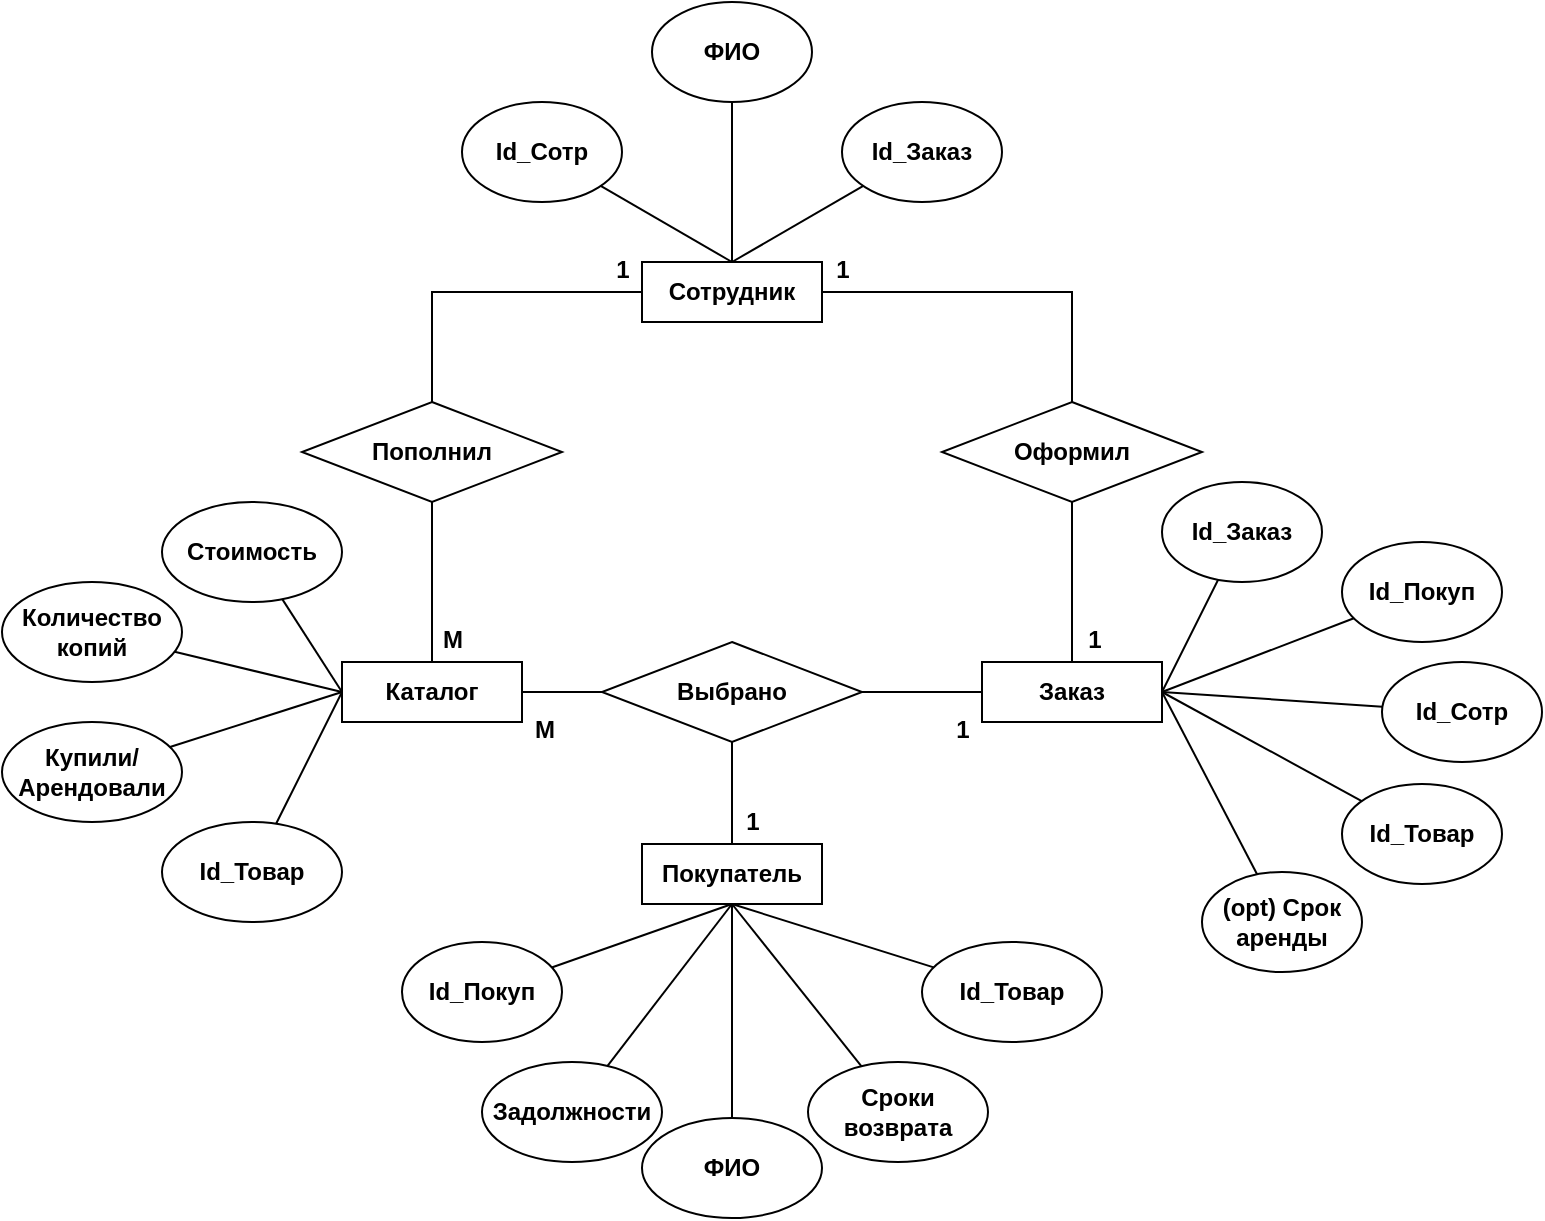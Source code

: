 <mxfile version="21.1.2" type="github">
  <diagram name="Page-1" id="O4dz9bmArI56KhyuDSom">
    <mxGraphModel dx="1399" dy="839" grid="1" gridSize="10" guides="1" tooltips="1" connect="1" arrows="1" fold="1" page="1" pageScale="1" pageWidth="850" pageHeight="1100" math="0" shadow="0">
      <root>
        <mxCell id="0" />
        <mxCell id="1" parent="0" />
        <mxCell id="rQKJxtvtCGt_3DYwWGcp-8" style="edgeStyle=orthogonalEdgeStyle;rounded=0;orthogonalLoop=1;jettySize=auto;html=1;endArrow=none;endFill=0;" parent="1" source="rQKJxtvtCGt_3DYwWGcp-1" target="rQKJxtvtCGt_3DYwWGcp-2" edge="1">
          <mxGeometry relative="1" as="geometry" />
        </mxCell>
        <mxCell id="rQKJxtvtCGt_3DYwWGcp-10" style="edgeStyle=orthogonalEdgeStyle;rounded=0;orthogonalLoop=1;jettySize=auto;html=1;entryX=0.5;entryY=0;entryDx=0;entryDy=0;endArrow=none;endFill=0;" parent="1" source="rQKJxtvtCGt_3DYwWGcp-1" target="rQKJxtvtCGt_3DYwWGcp-3" edge="1">
          <mxGeometry relative="1" as="geometry" />
        </mxCell>
        <mxCell id="rQKJxtvtCGt_3DYwWGcp-9" style="edgeStyle=orthogonalEdgeStyle;rounded=0;orthogonalLoop=1;jettySize=auto;html=1;entryX=0.5;entryY=0;entryDx=0;entryDy=0;endArrow=none;endFill=0;" parent="1" source="rQKJxtvtCGt_3DYwWGcp-2" target="rQKJxtvtCGt_3DYwWGcp-5" edge="1">
          <mxGeometry relative="1" as="geometry" />
        </mxCell>
        <mxCell id="rQKJxtvtCGt_3DYwWGcp-2" value="&lt;b&gt;Пополнил&lt;/b&gt;" style="rhombus;whiteSpace=wrap;html=1;" parent="1" vertex="1">
          <mxGeometry x="200" y="290" width="130" height="50" as="geometry" />
        </mxCell>
        <mxCell id="rQKJxtvtCGt_3DYwWGcp-11" style="edgeStyle=orthogonalEdgeStyle;rounded=0;orthogonalLoop=1;jettySize=auto;html=1;entryX=0.5;entryY=0;entryDx=0;entryDy=0;endArrow=none;endFill=0;" parent="1" source="rQKJxtvtCGt_3DYwWGcp-3" target="rQKJxtvtCGt_3DYwWGcp-4" edge="1">
          <mxGeometry relative="1" as="geometry" />
        </mxCell>
        <mxCell id="rQKJxtvtCGt_3DYwWGcp-3" value="&lt;b&gt;Оформил&lt;/b&gt;" style="rhombus;whiteSpace=wrap;html=1;" parent="1" vertex="1">
          <mxGeometry x="520" y="290" width="130" height="50" as="geometry" />
        </mxCell>
        <mxCell id="rQKJxtvtCGt_3DYwWGcp-12" style="edgeStyle=orthogonalEdgeStyle;rounded=0;orthogonalLoop=1;jettySize=auto;html=1;entryX=0;entryY=0.5;entryDx=0;entryDy=0;endArrow=none;endFill=0;" parent="1" source="rQKJxtvtCGt_3DYwWGcp-5" target="rQKJxtvtCGt_3DYwWGcp-7" edge="1">
          <mxGeometry relative="1" as="geometry" />
        </mxCell>
        <mxCell id="rQKJxtvtCGt_3DYwWGcp-13" style="edgeStyle=orthogonalEdgeStyle;rounded=0;orthogonalLoop=1;jettySize=auto;html=1;entryX=0;entryY=0.5;entryDx=0;entryDy=0;endArrow=none;endFill=0;" parent="1" source="rQKJxtvtCGt_3DYwWGcp-7" target="rQKJxtvtCGt_3DYwWGcp-4" edge="1">
          <mxGeometry relative="1" as="geometry" />
        </mxCell>
        <mxCell id="rQKJxtvtCGt_3DYwWGcp-7" value="&lt;b&gt;Выбрано&lt;/b&gt;" style="rhombus;whiteSpace=wrap;html=1;" parent="1" vertex="1">
          <mxGeometry x="350" y="410" width="130" height="50" as="geometry" />
        </mxCell>
        <mxCell id="rQKJxtvtCGt_3DYwWGcp-21" style="rounded=0;orthogonalLoop=1;jettySize=auto;html=1;entryX=0.5;entryY=0;entryDx=0;entryDy=0;endArrow=none;endFill=0;" parent="1" source="rQKJxtvtCGt_3DYwWGcp-20" target="rQKJxtvtCGt_3DYwWGcp-1" edge="1">
          <mxGeometry relative="1" as="geometry" />
        </mxCell>
        <mxCell id="rQKJxtvtCGt_3DYwWGcp-20" value="&lt;b&gt;Id_Сотр&lt;/b&gt;" style="ellipse;whiteSpace=wrap;html=1;" parent="1" vertex="1">
          <mxGeometry x="280" y="140" width="80" height="50" as="geometry" />
        </mxCell>
        <mxCell id="rQKJxtvtCGt_3DYwWGcp-23" style="rounded=0;orthogonalLoop=1;jettySize=auto;html=1;entryX=0.5;entryY=0;entryDx=0;entryDy=0;endArrow=none;endFill=0;" parent="1" source="rQKJxtvtCGt_3DYwWGcp-22" target="rQKJxtvtCGt_3DYwWGcp-1" edge="1">
          <mxGeometry relative="1" as="geometry" />
        </mxCell>
        <mxCell id="rQKJxtvtCGt_3DYwWGcp-22" value="&lt;b&gt;ФИО&lt;/b&gt;" style="ellipse;whiteSpace=wrap;html=1;" parent="1" vertex="1">
          <mxGeometry x="375" y="90" width="80" height="50" as="geometry" />
        </mxCell>
        <mxCell id="rQKJxtvtCGt_3DYwWGcp-25" style="rounded=0;orthogonalLoop=1;jettySize=auto;html=1;entryX=0.5;entryY=0;entryDx=0;entryDy=0;endArrow=none;endFill=0;" parent="1" source="rQKJxtvtCGt_3DYwWGcp-24" target="rQKJxtvtCGt_3DYwWGcp-1" edge="1">
          <mxGeometry relative="1" as="geometry" />
        </mxCell>
        <mxCell id="rQKJxtvtCGt_3DYwWGcp-24" value="&lt;b&gt;Id_Заказ&lt;/b&gt;" style="ellipse;whiteSpace=wrap;html=1;" parent="1" vertex="1">
          <mxGeometry x="470" y="140" width="80" height="50" as="geometry" />
        </mxCell>
        <mxCell id="rQKJxtvtCGt_3DYwWGcp-27" style="edgeStyle=orthogonalEdgeStyle;rounded=0;orthogonalLoop=1;jettySize=auto;html=1;entryX=0.5;entryY=1;entryDx=0;entryDy=0;endArrow=none;endFill=0;" parent="1" source="rQKJxtvtCGt_3DYwWGcp-26" target="rQKJxtvtCGt_3DYwWGcp-7" edge="1">
          <mxGeometry relative="1" as="geometry" />
        </mxCell>
        <mxCell id="rQKJxtvtCGt_3DYwWGcp-29" value="" style="group" parent="1" vertex="1" connectable="0">
          <mxGeometry x="370" y="481" width="90" height="60" as="geometry" />
        </mxCell>
        <mxCell id="rQKJxtvtCGt_3DYwWGcp-26" value="&lt;b&gt;Покупатель&lt;/b&gt;" style="rounded=0;whiteSpace=wrap;html=1;" parent="rQKJxtvtCGt_3DYwWGcp-29" vertex="1">
          <mxGeometry y="30" width="90" height="30" as="geometry" />
        </mxCell>
        <mxCell id="rQKJxtvtCGt_3DYwWGcp-28" value="&lt;font style=&quot;font-size: 12px;&quot;&gt;1&lt;/font&gt;" style="text;strokeColor=none;fillColor=none;html=1;fontSize=24;fontStyle=1;verticalAlign=middle;align=center;" parent="rQKJxtvtCGt_3DYwWGcp-29" vertex="1">
          <mxGeometry x="45" width="20" height="30" as="geometry" />
        </mxCell>
        <mxCell id="rQKJxtvtCGt_3DYwWGcp-31" value="" style="group" parent="1" vertex="1" connectable="0">
          <mxGeometry x="220" y="390" width="111" height="75" as="geometry" />
        </mxCell>
        <mxCell id="rQKJxtvtCGt_3DYwWGcp-17" value="&lt;font style=&quot;font-size: 12px;&quot;&gt;М&lt;/font&gt;" style="text;strokeColor=none;fillColor=none;html=1;fontSize=24;fontStyle=1;verticalAlign=middle;align=center;" parent="rQKJxtvtCGt_3DYwWGcp-31" vertex="1">
          <mxGeometry x="45" width="20" height="30" as="geometry" />
        </mxCell>
        <mxCell id="rQKJxtvtCGt_3DYwWGcp-30" value="" style="group" parent="rQKJxtvtCGt_3DYwWGcp-31" vertex="1" connectable="0">
          <mxGeometry y="30" width="111" height="45" as="geometry" />
        </mxCell>
        <mxCell id="rQKJxtvtCGt_3DYwWGcp-5" value="&lt;b&gt;Каталог&lt;/b&gt;" style="rounded=0;whiteSpace=wrap;html=1;" parent="rQKJxtvtCGt_3DYwWGcp-30" vertex="1">
          <mxGeometry width="90" height="30" as="geometry" />
        </mxCell>
        <mxCell id="rQKJxtvtCGt_3DYwWGcp-18" value="&lt;font style=&quot;font-size: 12px;&quot;&gt;М&lt;/font&gt;" style="text;strokeColor=none;fillColor=none;html=1;fontSize=24;fontStyle=1;verticalAlign=middle;align=center;" parent="rQKJxtvtCGt_3DYwWGcp-30" vertex="1">
          <mxGeometry x="91" y="15" width="20" height="30" as="geometry" />
        </mxCell>
        <mxCell id="rQKJxtvtCGt_3DYwWGcp-32" value="" style="group" parent="1" vertex="1" connectable="0">
          <mxGeometry x="350" y="205" width="130" height="45" as="geometry" />
        </mxCell>
        <mxCell id="rQKJxtvtCGt_3DYwWGcp-1" value="&lt;b&gt;Сотрудник&lt;/b&gt;" style="rounded=0;whiteSpace=wrap;html=1;" parent="rQKJxtvtCGt_3DYwWGcp-32" vertex="1">
          <mxGeometry x="20" y="15" width="90" height="30" as="geometry" />
        </mxCell>
        <mxCell id="rQKJxtvtCGt_3DYwWGcp-14" value="&lt;font style=&quot;font-size: 12px;&quot;&gt;1&lt;/font&gt;" style="text;strokeColor=none;fillColor=none;html=1;fontSize=24;fontStyle=1;verticalAlign=middle;align=center;" parent="rQKJxtvtCGt_3DYwWGcp-32" vertex="1">
          <mxGeometry width="20" height="30" as="geometry" />
        </mxCell>
        <mxCell id="rQKJxtvtCGt_3DYwWGcp-15" value="&lt;font style=&quot;font-size: 12px;&quot;&gt;1&lt;/font&gt;" style="text;strokeColor=none;fillColor=none;html=1;fontSize=24;fontStyle=1;verticalAlign=middle;align=center;" parent="rQKJxtvtCGt_3DYwWGcp-32" vertex="1">
          <mxGeometry x="110" width="20" height="30" as="geometry" />
        </mxCell>
        <mxCell id="rQKJxtvtCGt_3DYwWGcp-33" value="" style="group" parent="1" vertex="1" connectable="0">
          <mxGeometry x="520" y="390" width="110" height="75" as="geometry" />
        </mxCell>
        <mxCell id="rQKJxtvtCGt_3DYwWGcp-4" value="&lt;b&gt;Заказ&lt;/b&gt;" style="rounded=0;whiteSpace=wrap;html=1;" parent="rQKJxtvtCGt_3DYwWGcp-33" vertex="1">
          <mxGeometry x="20" y="30" width="90" height="30" as="geometry" />
        </mxCell>
        <mxCell id="rQKJxtvtCGt_3DYwWGcp-16" value="&lt;font style=&quot;font-size: 12px;&quot;&gt;1&lt;/font&gt;" style="text;strokeColor=none;fillColor=none;html=1;fontSize=24;fontStyle=1;verticalAlign=middle;align=center;" parent="rQKJxtvtCGt_3DYwWGcp-33" vertex="1">
          <mxGeometry x="66" width="20" height="30" as="geometry" />
        </mxCell>
        <mxCell id="rQKJxtvtCGt_3DYwWGcp-19" value="&lt;font style=&quot;font-size: 12px;&quot;&gt;1&lt;/font&gt;" style="text;strokeColor=none;fillColor=none;html=1;fontSize=24;fontStyle=1;verticalAlign=middle;align=center;" parent="rQKJxtvtCGt_3DYwWGcp-33" vertex="1">
          <mxGeometry y="45" width="20" height="30" as="geometry" />
        </mxCell>
        <mxCell id="rQKJxtvtCGt_3DYwWGcp-37" style="rounded=0;orthogonalLoop=1;jettySize=auto;html=1;entryX=0.5;entryY=1;entryDx=0;entryDy=0;endArrow=none;endFill=0;" parent="1" source="rQKJxtvtCGt_3DYwWGcp-36" target="rQKJxtvtCGt_3DYwWGcp-26" edge="1">
          <mxGeometry relative="1" as="geometry" />
        </mxCell>
        <mxCell id="rQKJxtvtCGt_3DYwWGcp-36" value="&lt;b&gt;Id_Покуп&lt;/b&gt;" style="ellipse;whiteSpace=wrap;html=1;" parent="1" vertex="1">
          <mxGeometry x="250" y="560" width="80" height="50" as="geometry" />
        </mxCell>
        <mxCell id="rQKJxtvtCGt_3DYwWGcp-39" style="rounded=0;orthogonalLoop=1;jettySize=auto;html=1;entryX=0.5;entryY=1;entryDx=0;entryDy=0;endArrow=none;endFill=0;" parent="1" source="rQKJxtvtCGt_3DYwWGcp-38" target="rQKJxtvtCGt_3DYwWGcp-26" edge="1">
          <mxGeometry relative="1" as="geometry" />
        </mxCell>
        <mxCell id="rQKJxtvtCGt_3DYwWGcp-38" value="&lt;b&gt;Задолжности&lt;/b&gt;" style="ellipse;whiteSpace=wrap;html=1;" parent="1" vertex="1">
          <mxGeometry x="290" y="620" width="90" height="50" as="geometry" />
        </mxCell>
        <mxCell id="rQKJxtvtCGt_3DYwWGcp-41" style="rounded=0;orthogonalLoop=1;jettySize=auto;html=1;entryX=0.5;entryY=1;entryDx=0;entryDy=0;endArrow=none;endFill=0;" parent="1" source="rQKJxtvtCGt_3DYwWGcp-40" target="rQKJxtvtCGt_3DYwWGcp-26" edge="1">
          <mxGeometry relative="1" as="geometry" />
        </mxCell>
        <mxCell id="rQKJxtvtCGt_3DYwWGcp-40" value="&lt;b&gt;Сроки&lt;br&gt;возврата&lt;/b&gt;" style="ellipse;whiteSpace=wrap;html=1;" parent="1" vertex="1">
          <mxGeometry x="453" y="620" width="90" height="50" as="geometry" />
        </mxCell>
        <mxCell id="rQKJxtvtCGt_3DYwWGcp-44" style="rounded=0;orthogonalLoop=1;jettySize=auto;html=1;entryX=0.5;entryY=1;entryDx=0;entryDy=0;endArrow=none;endFill=0;" parent="1" source="rQKJxtvtCGt_3DYwWGcp-42" target="rQKJxtvtCGt_3DYwWGcp-26" edge="1">
          <mxGeometry relative="1" as="geometry" />
        </mxCell>
        <mxCell id="rQKJxtvtCGt_3DYwWGcp-42" value="&lt;b&gt;Id_Товар&lt;/b&gt;" style="ellipse;whiteSpace=wrap;html=1;" parent="1" vertex="1">
          <mxGeometry x="510" y="560" width="90" height="50" as="geometry" />
        </mxCell>
        <mxCell id="rQKJxtvtCGt_3DYwWGcp-46" style="rounded=0;orthogonalLoop=1;jettySize=auto;html=1;entryX=0;entryY=0.5;entryDx=0;entryDy=0;endArrow=none;endFill=0;" parent="1" source="rQKJxtvtCGt_3DYwWGcp-45" target="rQKJxtvtCGt_3DYwWGcp-5" edge="1">
          <mxGeometry relative="1" as="geometry" />
        </mxCell>
        <mxCell id="rQKJxtvtCGt_3DYwWGcp-45" value="&lt;b&gt;Стоимость&lt;/b&gt;" style="ellipse;whiteSpace=wrap;html=1;" parent="1" vertex="1">
          <mxGeometry x="130" y="340" width="90" height="50" as="geometry" />
        </mxCell>
        <mxCell id="rQKJxtvtCGt_3DYwWGcp-48" style="rounded=0;orthogonalLoop=1;jettySize=auto;html=1;entryX=0;entryY=0.5;entryDx=0;entryDy=0;endArrow=none;endFill=0;" parent="1" source="rQKJxtvtCGt_3DYwWGcp-47" target="rQKJxtvtCGt_3DYwWGcp-5" edge="1">
          <mxGeometry relative="1" as="geometry" />
        </mxCell>
        <mxCell id="rQKJxtvtCGt_3DYwWGcp-47" value="&lt;b&gt;Количество копий&lt;/b&gt;" style="ellipse;whiteSpace=wrap;html=1;" parent="1" vertex="1">
          <mxGeometry x="50" y="380" width="90" height="50" as="geometry" />
        </mxCell>
        <mxCell id="rQKJxtvtCGt_3DYwWGcp-50" style="rounded=0;orthogonalLoop=1;jettySize=auto;html=1;entryX=0;entryY=0.5;entryDx=0;entryDy=0;endArrow=none;endFill=0;" parent="1" source="rQKJxtvtCGt_3DYwWGcp-49" target="rQKJxtvtCGt_3DYwWGcp-5" edge="1">
          <mxGeometry relative="1" as="geometry" />
        </mxCell>
        <mxCell id="rQKJxtvtCGt_3DYwWGcp-49" value="&lt;b&gt;Купили/Арендовали&lt;/b&gt;" style="ellipse;whiteSpace=wrap;html=1;" parent="1" vertex="1">
          <mxGeometry x="50" y="450" width="90" height="50" as="geometry" />
        </mxCell>
        <mxCell id="rQKJxtvtCGt_3DYwWGcp-52" style="rounded=0;orthogonalLoop=1;jettySize=auto;html=1;entryX=1;entryY=0.5;entryDx=0;entryDy=0;endArrow=none;endFill=0;" parent="1" source="rQKJxtvtCGt_3DYwWGcp-51" target="rQKJxtvtCGt_3DYwWGcp-4" edge="1">
          <mxGeometry relative="1" as="geometry" />
        </mxCell>
        <mxCell id="rQKJxtvtCGt_3DYwWGcp-51" value="&lt;b&gt;Id_Заказ&lt;/b&gt;" style="ellipse;whiteSpace=wrap;html=1;" parent="1" vertex="1">
          <mxGeometry x="630" y="330" width="80" height="50" as="geometry" />
        </mxCell>
        <mxCell id="rQKJxtvtCGt_3DYwWGcp-55" style="rounded=0;orthogonalLoop=1;jettySize=auto;html=1;entryX=1;entryY=0.5;entryDx=0;entryDy=0;endArrow=none;endFill=0;" parent="1" source="rQKJxtvtCGt_3DYwWGcp-53" target="rQKJxtvtCGt_3DYwWGcp-4" edge="1">
          <mxGeometry relative="1" as="geometry" />
        </mxCell>
        <mxCell id="rQKJxtvtCGt_3DYwWGcp-53" value="&lt;b&gt;Id_Покуп&lt;/b&gt;" style="ellipse;whiteSpace=wrap;html=1;" parent="1" vertex="1">
          <mxGeometry x="720" y="360" width="80" height="50" as="geometry" />
        </mxCell>
        <mxCell id="rQKJxtvtCGt_3DYwWGcp-57" style="rounded=0;orthogonalLoop=1;jettySize=auto;html=1;entryX=1;entryY=0.5;entryDx=0;entryDy=0;endArrow=none;endFill=0;" parent="1" source="rQKJxtvtCGt_3DYwWGcp-56" target="rQKJxtvtCGt_3DYwWGcp-4" edge="1">
          <mxGeometry relative="1" as="geometry" />
        </mxCell>
        <mxCell id="rQKJxtvtCGt_3DYwWGcp-56" value="&lt;b&gt;Id_Сотр&lt;/b&gt;" style="ellipse;whiteSpace=wrap;html=1;" parent="1" vertex="1">
          <mxGeometry x="740" y="420" width="80" height="50" as="geometry" />
        </mxCell>
        <mxCell id="rQKJxtvtCGt_3DYwWGcp-61" style="rounded=0;orthogonalLoop=1;jettySize=auto;html=1;entryX=1;entryY=0.5;entryDx=0;entryDy=0;endArrow=none;endFill=0;" parent="1" source="rQKJxtvtCGt_3DYwWGcp-58" target="rQKJxtvtCGt_3DYwWGcp-4" edge="1">
          <mxGeometry relative="1" as="geometry" />
        </mxCell>
        <mxCell id="rQKJxtvtCGt_3DYwWGcp-58" value="&lt;b&gt;Id_Товар&lt;/b&gt;" style="ellipse;whiteSpace=wrap;html=1;" parent="1" vertex="1">
          <mxGeometry x="720" y="481" width="80" height="50" as="geometry" />
        </mxCell>
        <mxCell id="rQKJxtvtCGt_3DYwWGcp-60" style="rounded=0;orthogonalLoop=1;jettySize=auto;html=1;entryX=1;entryY=0.5;entryDx=0;entryDy=0;endArrow=none;endFill=0;" parent="1" source="rQKJxtvtCGt_3DYwWGcp-59" target="rQKJxtvtCGt_3DYwWGcp-4" edge="1">
          <mxGeometry relative="1" as="geometry" />
        </mxCell>
        <mxCell id="rQKJxtvtCGt_3DYwWGcp-59" value="&lt;b&gt;(opt) Срок аренды&lt;/b&gt;" style="ellipse;whiteSpace=wrap;html=1;" parent="1" vertex="1">
          <mxGeometry x="650" y="525" width="80" height="50" as="geometry" />
        </mxCell>
        <mxCell id="46tNjWy_n5tuVJD50fyD-2" style="rounded=0;orthogonalLoop=1;jettySize=auto;html=1;entryX=0;entryY=0.5;entryDx=0;entryDy=0;endArrow=none;endFill=0;" edge="1" parent="1" source="46tNjWy_n5tuVJD50fyD-1" target="rQKJxtvtCGt_3DYwWGcp-5">
          <mxGeometry relative="1" as="geometry" />
        </mxCell>
        <mxCell id="46tNjWy_n5tuVJD50fyD-1" value="&lt;b&gt;Id_Товар&lt;/b&gt;" style="ellipse;whiteSpace=wrap;html=1;" vertex="1" parent="1">
          <mxGeometry x="130" y="500" width="90" height="50" as="geometry" />
        </mxCell>
        <mxCell id="46tNjWy_n5tuVJD50fyD-4" style="edgeStyle=orthogonalEdgeStyle;rounded=0;orthogonalLoop=1;jettySize=auto;html=1;entryX=0.5;entryY=1;entryDx=0;entryDy=0;endArrow=none;endFill=0;" edge="1" parent="1" source="46tNjWy_n5tuVJD50fyD-3" target="rQKJxtvtCGt_3DYwWGcp-26">
          <mxGeometry relative="1" as="geometry" />
        </mxCell>
        <mxCell id="46tNjWy_n5tuVJD50fyD-3" value="&lt;b&gt;ФИО&lt;/b&gt;" style="ellipse;whiteSpace=wrap;html=1;" vertex="1" parent="1">
          <mxGeometry x="370" y="648" width="90" height="50" as="geometry" />
        </mxCell>
      </root>
    </mxGraphModel>
  </diagram>
</mxfile>
